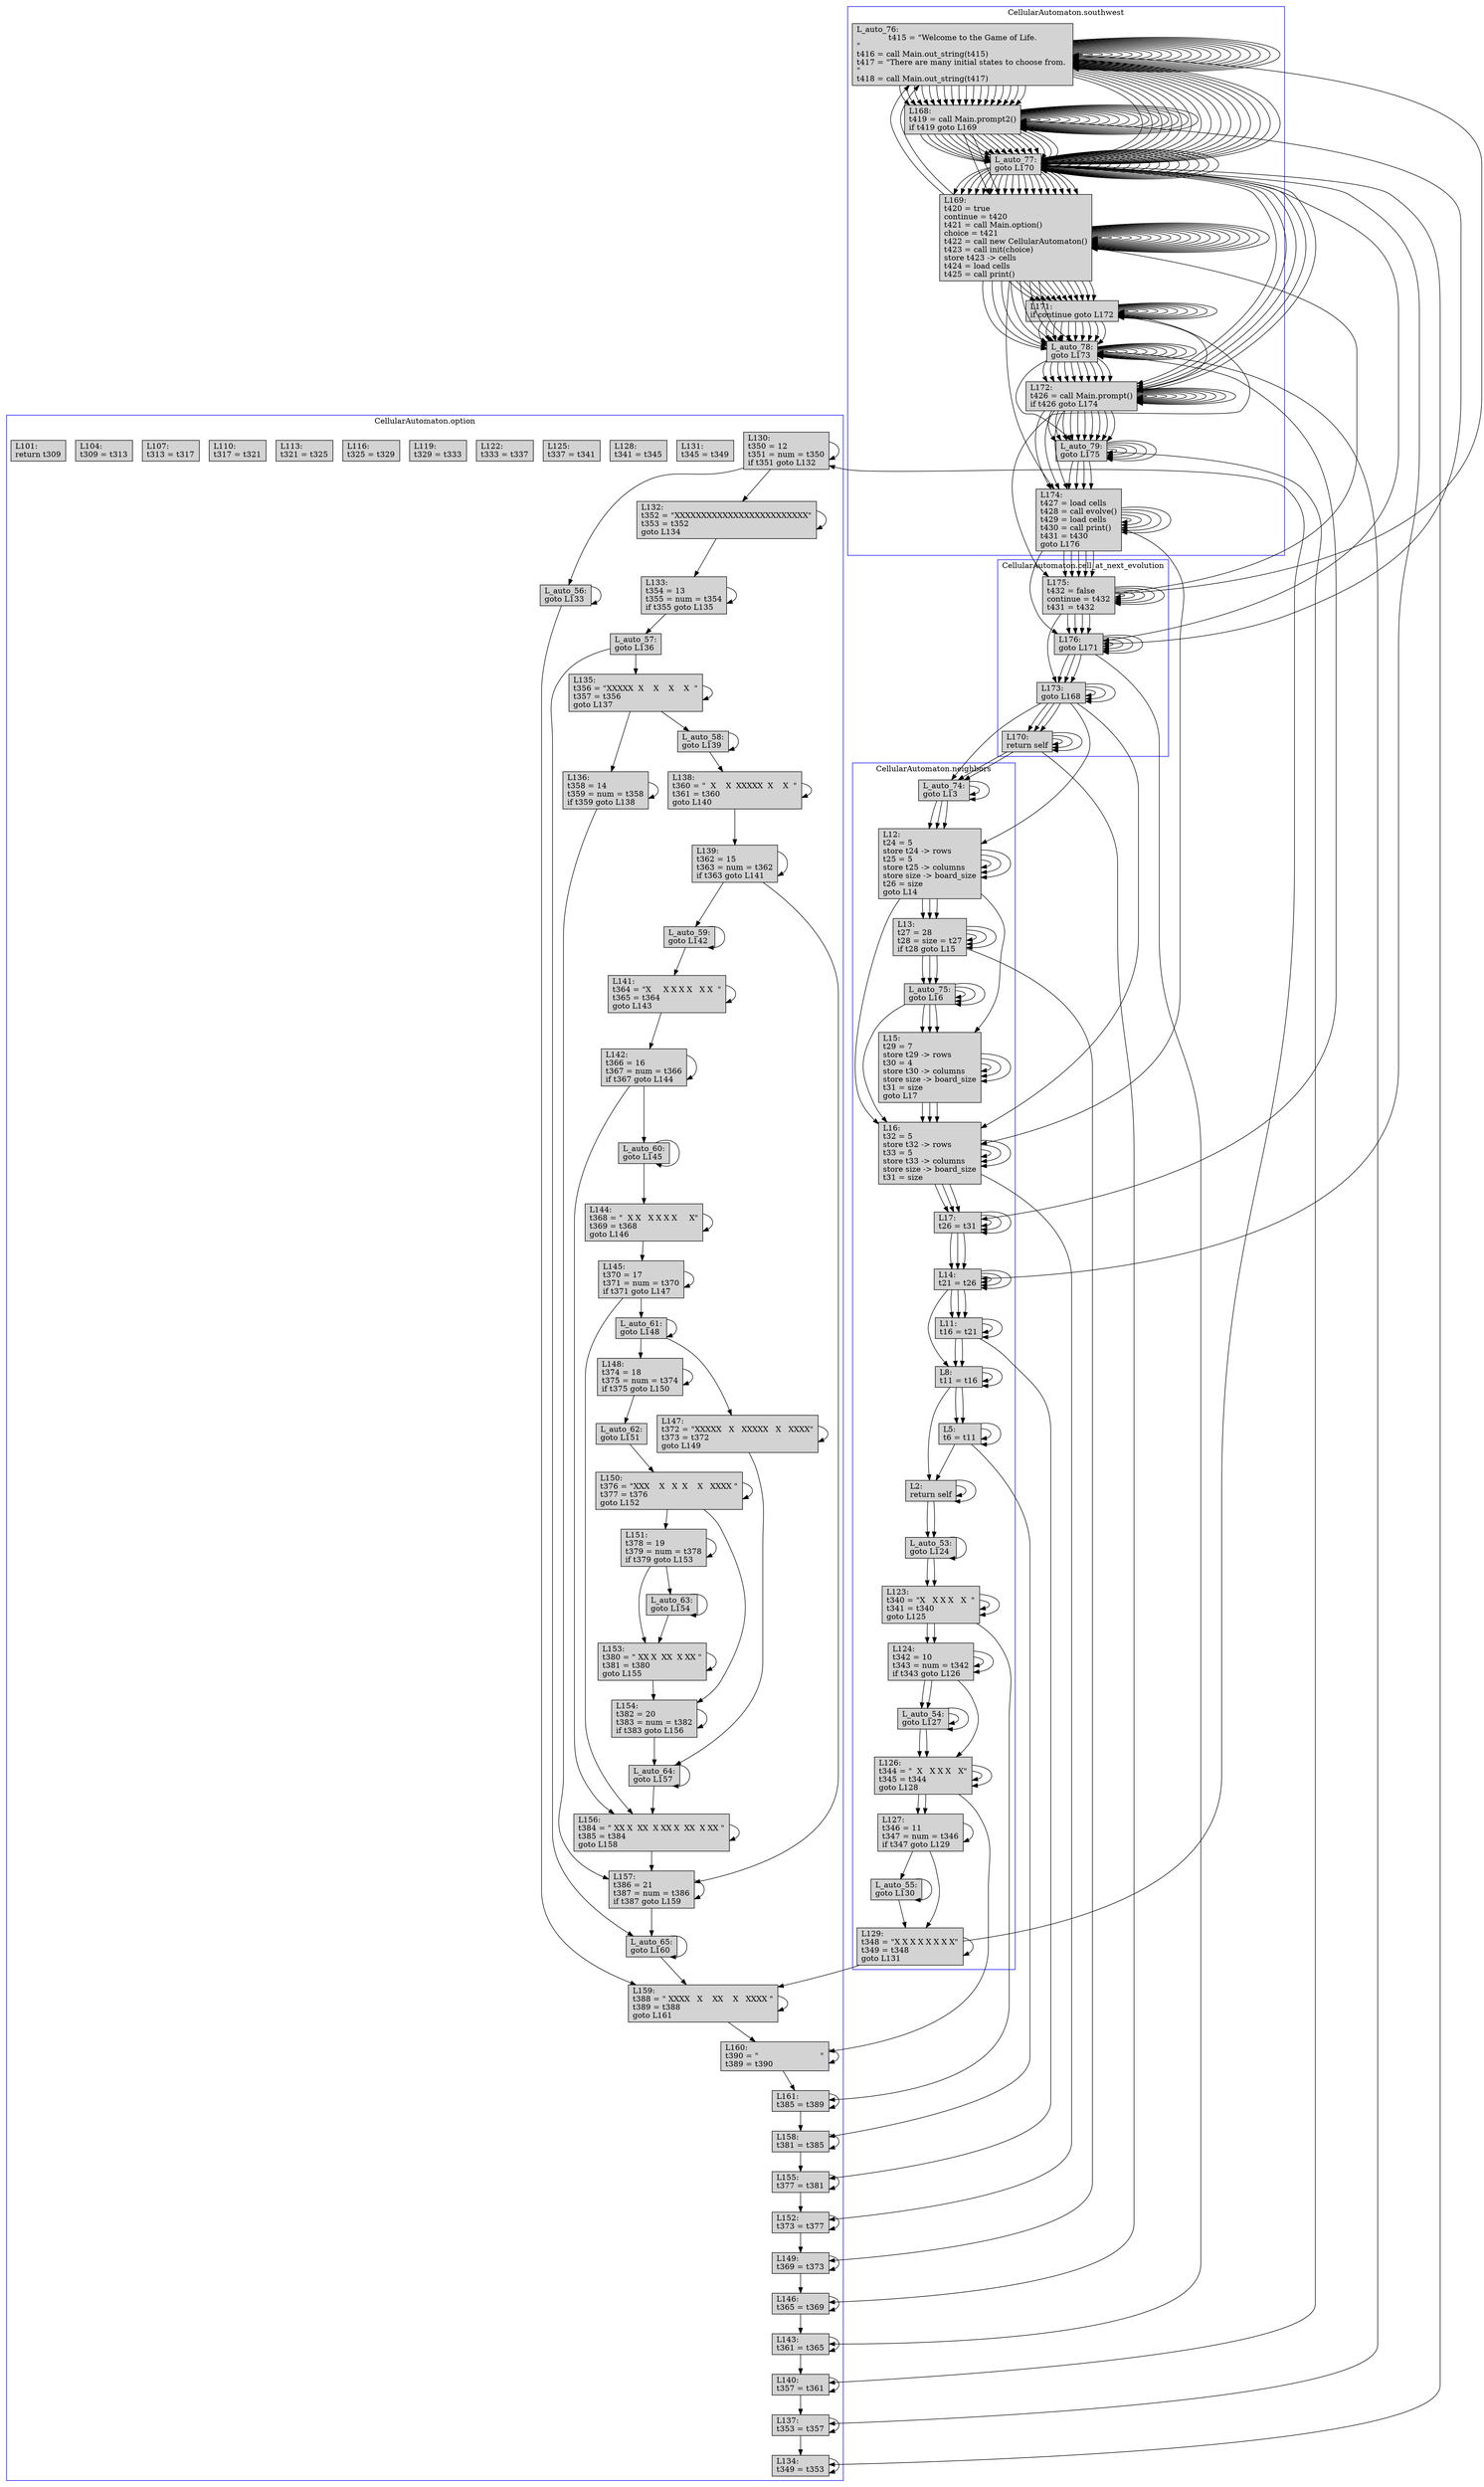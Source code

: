 digraph CFG {
    node [shape=box, style=filled, fillcolor=lightgrey];
    subgraph "cluster_CellularAutomaton_southwest" {
        label="CellularAutomaton.southwest";
        color=blue;
    node0 [label="L_auto_0:\lparam position\lt163 = load board_size\lt164 = load columns\lt165 = position + t164\lt166 = t163 < t165\lif t166 goto L57\l"];
    node1 [label="L_auto_1:\lgoto L58\l"];
    node2 [label="L57:\lt167 = \" \"\lt168 = t167\lgoto L59\l"];
    node3 [label="L58:\lt169 = load columns\lt170 = position / t169\lt171 = load columns\lt172 = t170 * t171\lt173 = t172 = position\lif t173 goto L60\l"];
    node4 [label="L_auto_2:\lgoto L61\l"];
    node5 [label="L60:\lt174 = \" \"\lt175 = t174\lgoto L62\l"];
    node6 [label="L61:\lt176 = 1\lt177 = position - t176\lt178 = call CellularAutomaton.south(t177)\lt175 = t178\l"];
    node7 [label="L62:\lt168 = t175\l"];
    node8 [label="L59:\lreturn t168\l"];
    node0 -> node0;
    node0 -> node1;
    node0 -> node2;
    node1 -> node1;
    node1 -> node2;
    node2 -> node2;
    node2 -> node6;
    node2 -> node3;
    node3 -> node3;
    node3 -> node5;
    node3 -> node4;
    node4 -> node4;
    node4 -> node5;
    node5 -> node6;
    node5 -> node5;
    node6 -> node6;
    node6 -> node7;
    }
    subgraph "cluster_CellularAutomaton_init" {
        label="CellularAutomaton.init";
        color=blue;
    node0 [label="L_auto_3:\lparam map\lstore map -> population_map\lt34 = call CellularAutomaton.board_init(map)\lreturn self\l"];
    node0 -> node0;
    }
    subgraph "cluster_CellularAutomaton_south" {
        label="CellularAutomaton.south";
        color=blue;
    node0 [label="L_auto_4:\lparam position\lt70 = load board_size\lt71 = load columns\lt72 = position + t71\lt73 = t70 < t72\lif t73 goto L27\l"];
    node1 [label="L_auto_5:\lgoto L28\l"];
    node2 [label="L27:\lt74 = \" \"\lt75 = t74\lgoto L29\l"];
    node3 [label="L28:\lt76 = load columns\lt77 = position + t76\lt78 = call CellularAutomaton.cell(t77)\lt75 = t78\l"];
    node4 [label="L29:\lreturn t75\l"];
    node0 -> node0;
    node0 -> node1;
    node0 -> node2;
    node1 -> node1;
    node1 -> node2;
    node2 -> node2;
    node2 -> node3;
    node3 -> node3;
    }
    subgraph "cluster_CellularAutomaton_north" {
        label="CellularAutomaton.north";
        color=blue;
    node0 [label="L_auto_6:\lparam position\lt61 = load columns\lt62 = position - t61\lt63 = 0\lt64 = t62 < t63\lif t64 goto L24\l"];
    node1 [label="L_auto_7:\lgoto L25\l"];
    node2 [label="L24:\lt65 = \" \"\lt66 = t65\lgoto L26\l"];
    node3 [label="L25:\lt67 = load columns\lt68 = position - t67\lt69 = call CellularAutomaton.cell(t68)\lt66 = t69\l"];
    node4 [label="L26:\lreturn t66\l"];
    node0 -> node0;
    node0 -> node1;
    node0 -> node2;
    node1 -> node1;
    node1 -> node2;
    node2 -> node2;
    node2 -> node3;
    node3 -> node3;
    }
    subgraph "cluster_CellularAutomaton_northwest" {
        label="CellularAutomaton.northwest";
        color=blue;
    node0 [label="L_auto_8:\lparam position\lt107 = load columns\lt108 = position - t107\lt109 = 0\lt110 = t108 < t109\lif t110 goto L39\l"];
    node1 [label="L_auto_9:\lgoto L40\l"];
    node2 [label="L39:\lt111 = \" \"\lt112 = t111\lgoto L41\l"];
    node3 [label="L40:\lt113 = load columns\lt114 = position / t113\lt115 = load columns\lt116 = t114 * t115\lt117 = t116 = position\lif t117 goto L42\l"];
    node4 [label="L_auto_10:\lgoto L43\l"];
    node5 [label="L42:\lt118 = \" \"\lt119 = t118\lgoto L44\l"];
    node6 [label="L43:\lt120 = 1\lt121 = position - t120\lt122 = call CellularAutomaton.north(t121)\lt119 = t122\l"];
    node7 [label="L44:\lt112 = t119\l"];
    node8 [label="L41:\lreturn t112\l"];
    node0 -> node0;
    node0 -> node1;
    node0 -> node2;
    node1 -> node1;
    node1 -> node2;
    node2 -> node2;
    node2 -> node6;
    node2 -> node3;
    node3 -> node3;
    node3 -> node5;
    node3 -> node4;
    node4 -> node4;
    node4 -> node5;
    node5 -> node6;
    node5 -> node5;
    node6 -> node6;
    node6 -> node7;
    }
    subgraph "cluster_CellularAutomaton_northeast" {
        label="CellularAutomaton.northeast";
        color=blue;
    node0 [label="L_auto_11:\lparam position\lt123 = load columns\lt124 = position - t123\lt125 = 0\lt126 = t124 < t125\lif t126 goto L45\l"];
    node1 [label="L_auto_12:\lgoto L46\l"];
    node2 [label="L45:\lt127 = \" \"\lt128 = t127\lgoto L47\l"];
    node3 [label="L46:\lt129 = 1\lt130 = position + t129\lt131 = load columns\lt132 = t130 / t131\lt133 = load columns\lt134 = t132 * t133\lt135 = 1\lt136 = position + t135\lt137 = t134 = t136\lif t137 goto L48\l"];
    node4 [label="L_auto_13:\lgoto L49\l"];
    node5 [label="L48:\lt138 = \" \"\lt139 = t138\lgoto L50\l"];
    node6 [label="L49:\lt140 = 1\lt141 = position + t140\lt142 = call CellularAutomaton.north(t141)\lt139 = t142\l"];
    node7 [label="L50:\lt128 = t139\l"];
    node8 [label="L47:\lreturn t128\l"];
    node0 -> node0;
    node0 -> node1;
    node0 -> node2;
    node1 -> node1;
    node1 -> node2;
    node2 -> node2;
    node2 -> node6;
    node2 -> node3;
    node3 -> node3;
    node3 -> node5;
    node3 -> node4;
    node4 -> node4;
    node4 -> node5;
    node5 -> node6;
    node5 -> node5;
    node6 -> node6;
    node6 -> node7;
    }
    subgraph "cluster_CellularAutomaton_cell" {
        label="CellularAutomaton.cell";
        color=blue;
    node0 [label="L_auto_14:\lparam position\lt52 = load board_size\lt53 = 1\lt54 = t52 - t53\lt55 = t54 < position\lif t55 goto L21\l"];
    node1 [label="L_auto_15:\lgoto L22\l"];
    node2 [label="L21:\lt56 = \" \"\lt57 = t56\lgoto L23\l"];
    node3 [label="L22:\lt58 = load population_map\lt59 = 1\lt60 = call substr(position, t59)\lt57 = t60\l"];
    node4 [label="L23:\lreturn t57\l"];
    node0 -> node0;
    node0 -> node1;
    node0 -> node2;
    node1 -> node1;
    node1 -> node2;
    node2 -> node2;
    node2 -> node3;
    node3 -> node3;
    }
    subgraph "cluster_CellularAutomaton_cell_at_next_evolution" {
        label="CellularAutomaton.cell_at_next_evolution";
        color=blue;
    node0 [label="L_auto_16:\lparam position\lt234 = call CellularAutomaton.neighbors(position)\lt235 = 3\lt236 = t234 = t235\lif t236 goto L87\l"];
    node1 [label="L_auto_17:\lgoto L88\l"];
    node2 [label="L87:\lt237 = \"X\"\lt238 = t237\lgoto L89\l"];
    node3 [label="L88:\lt239 = call CellularAutomaton.neighbors(position)\lt240 = 2\lt241 = t239 = t240\lif t241 goto L90\l"];
    node4 [label="L_auto_18:\lgoto L91\l"];
    node5 [label="L90:\lt242 = call CellularAutomaton.cell(position)\lt243 = \"X\"\lt244 = t242 = t243\lif t244 goto L93\l"];
    node6 [label="L_auto_19:\lgoto L94\l"];
    node7 [label="L93:\lt245 = \"X\"\lt246 = t245\lgoto L95\l"];
    node8 [label="L94:\lt247 = \"-\"\lt246 = t247\l"];
    node9 [label="L95:\lt248 = t246\lgoto L92\l"];
    node10 [label="L91:\lt249 = \"-\"\lt248 = t249\l"];
    node11 [label="L92:\lt238 = t248\l"];
    node12 [label="L89:\lreturn t238\l"];
    node0 -> node0;
    node0 -> node1;
    node0 -> node2;
    node1 -> node1;
    node1 -> node2;
    node2 -> node2;
    node2 -> node10;
    node2 -> node3;
    node3 -> node3;
    node3 -> node8;
    node3 -> node4;
    node4 -> node4;
    node4 -> node5;
    node5 -> node5;
    node5 -> node7;
    node5 -> node6;
    node6 -> node6;
    node6 -> node7;
    node7 -> node7;
    node7 -> node8;
    node8 -> node8;
    node8 -> node9;
    node9 -> node9;
    node9 -> node10;
    node10 -> node10;
    }
    subgraph "cluster_CellularAutomaton_num_cells" {
        label="CellularAutomaton.num_cells";
        color=blue;
    node0 [label="L_auto_20:\lt50 = load population_map\lt51 = call length()\lreturn t51\l"];
    node0 -> node0;
    }
    subgraph "cluster_CellularAutomaton_evolve" {
        label="CellularAutomaton.evolve";
        color=blue;
    node0 [label="L_auto_21:\lt250 = 0\lposition = t250\lt251 = call CellularAutomaton.num_cells()\lnum = t251\l"];
    node1 [label="L96:\lt252 = position < num\lif t252 goto L97\l"];
    node2 [label="L_auto_22:\lgoto L98\l"];
    node3 [label="L97:\lt253 = call CellularAutomaton.cell_at_next_evolution(position)\lt254 = call concat(t253)\ltemp = t254\lt255 = 1\lt256 = position + t255\lposition = t256\lgoto L96\l"];
    node4 [label="L98:\lstore temp -> population_map\lreturn self\l"];
    node0 -> node0;
    node0 -> node1;
    node1 -> node1;
    node1 -> node2;
    node1 -> node3;
    node2 -> node2;
    node2 -> node3;
    node3 -> node3;
    node3 -> node0;
    node3 -> node4;
    }
    subgraph "cluster_CellularAutomaton_print" {
        label="CellularAutomaton.print";
        color=blue;
    node0 [label="L_auto_23:\lt35 = 0\li = t35\lt36 = load board_size\lnum = t36\lt37 = \"\n\"\lt38 = call CellularAutomaton.out_string(t37)\l"];
    node1 [label="L18:\lt39 = i < num\lif t39 goto L19\l"];
    node2 [label="L_auto_24:\lgoto L20\l"];
    node3 [label="L19:\lt40 = load population_map\lt41 = load columns\lt42 = call substr(i, t41)\lt43 = call CellularAutomaton.out_string(t42)\lt44 = \"\n\"\lt45 = call CellularAutomaton.out_string(t44)\lt46 = load columns\lt47 = i + t46\li = t47\lgoto L18\l"];
    node4 [label="L20:\lt48 = \"\n\"\lt49 = call CellularAutomaton.out_string(t48)\lreturn self\l"];
    node0 -> node0;
    node0 -> node1;
    node1 -> node1;
    node1 -> node2;
    node1 -> node3;
    node2 -> node2;
    node2 -> node3;
    node3 -> node3;
    node3 -> node0;
    node3 -> node4;
    node4 -> node4;
    }
    subgraph "cluster_CellularAutomaton_east" {
        label="CellularAutomaton.east";
        color=blue;
    node0 [label="L_auto_25:\lparam position\lt79 = 1\lt80 = position + t79\lt81 = load columns\lt82 = t80 / t81\lt83 = load columns\lt84 = t82 * t83\lt85 = 1\lt86 = position + t85\lt87 = t84 = t86\lif t87 goto L30\l"];
    node1 [label="L_auto_26:\lgoto L31\l"];
    node2 [label="L30:\lt88 = \" \"\lt89 = t88\lgoto L32\l"];
    node3 [label="L31:\lt90 = 1\lt91 = position + t90\lt92 = call CellularAutomaton.cell(t91)\lt89 = t92\l"];
    node4 [label="L32:\lreturn t89\l"];
    node0 -> node0;
    node0 -> node1;
    node0 -> node2;
    node1 -> node1;
    node1 -> node2;
    node2 -> node2;
    node2 -> node3;
    node3 -> node3;
    }
    subgraph "cluster_CellularAutomaton_neighbors" {
        label="CellularAutomaton.neighbors";
        color=blue;
    node0 [label="L_auto_27:\lparam position\lt179 = call CellularAutomaton.north(position)\lt180 = \"X\"\lt181 = t179 = t180\lif t181 goto L63\l"];
    node1 [label="L_auto_28:\lgoto L64\l"];
    node2 [label="L63:\lt182 = 1\lt183 = t182\lgoto L65\l"];
    node3 [label="L64:\lt184 = 0\lt183 = t184\l"];
    node4 [label="L65:\lt185 = call CellularAutomaton.south(position)\lt186 = \"X\"\lt187 = t185 = t186\lif t187 goto L66\l"];
    node5 [label="L_auto_29:\lgoto L67\l"];
    node6 [label="L66:\lt188 = 1\lt189 = t188\lgoto L68\l"];
    node7 [label="L67:\lt190 = 0\lt189 = t190\l"];
    node8 [label="L68:\lt191 = t183 + t189\lt192 = call CellularAutomaton.east(position)\lt193 = \"X\"\lt194 = t192 = t193\lif t194 goto L69\l"];
    node9 [label="L_auto_30:\lgoto L70\l"];
    node10 [label="L69:\lt195 = 1\lt196 = t195\lgoto L71\l"];
    node11 [label="L70:\lt197 = 0\lt196 = t197\l"];
    node12 [label="L71:\lt198 = t191 + t196\lt199 = call CellularAutomaton.west(position)\lt200 = \"X\"\lt201 = t199 = t200\lif t201 goto L72\l"];
    node13 [label="L_auto_31:\lgoto L73\l"];
    node14 [label="L72:\lt202 = 1\lt203 = t202\lgoto L74\l"];
    node15 [label="L73:\lt204 = 0\lt203 = t204\l"];
    node16 [label="L74:\lt205 = t198 + t203\lt206 = call CellularAutomaton.northeast(position)\lt207 = \"X\"\lt208 = t206 = t207\lif t208 goto L75\l"];
    node17 [label="L_auto_32:\lgoto L76\l"];
    node18 [label="L75:\lt209 = 1\lt210 = t209\lgoto L77\l"];
    node19 [label="L76:\lt211 = 0\lt210 = t211\l"];
    node20 [label="L77:\lt212 = t205 + t210\lt213 = call CellularAutomaton.northwest(position)\lt214 = \"X\"\lt215 = t213 = t214\lif t215 goto L78\l"];
    node21 [label="L_auto_33:\lgoto L79\l"];
    node22 [label="L78:\lt216 = 1\lt217 = t216\lgoto L80\l"];
    node23 [label="L79:\lt218 = 0\lt217 = t218\l"];
    node24 [label="L80:\lt219 = t212 + t217\lt220 = call CellularAutomaton.southeast(position)\lt221 = \"X\"\lt222 = t220 = t221\lif t222 goto L81\l"];
    node25 [label="L_auto_34:\lgoto L82\l"];
    node26 [label="L81:\lt223 = 1\lt224 = t223\lgoto L83\l"];
    node27 [label="L82:\lt225 = 0\lt224 = t225\l"];
    node28 [label="L83:\lt226 = t219 + t224\lt227 = call CellularAutomaton.southwest(position)\lt228 = \"X\"\lt229 = t227 = t228\lif t229 goto L84\l"];
    node29 [label="L_auto_35:\lgoto L85\l"];
    node30 [label="L84:\lt230 = 1\lt231 = t230\lgoto L86\l"];
    node31 [label="L85:\lt232 = 0\lt231 = t232\l"];
    node32 [label="L86:\lt233 = t226 + t231\lreturn t233\l"];
    node0 -> node0;
    node0 -> node1;
    node0 -> node2;
    node1 -> node1;
    node1 -> node2;
    node2 -> node2;
    node2 -> node3;
    node3 -> node3;
    node3 -> node4;
    node4 -> node4;
    node4 -> node6;
    node4 -> node5;
    node5 -> node5;
    node5 -> node6;
    node6 -> node7;
    node6 -> node6;
    node7 -> node7;
    node7 -> node8;
    node8 -> node8;
    node8 -> node10;
    node8 -> node9;
    node9 -> node9;
    node9 -> node10;
    node10 -> node10;
    node10 -> node11;
    node11 -> node11;
    node11 -> node12;
    node12 -> node12;
    node12 -> node13;
    node13 -> node14;
    node14 -> node14;
    node14 -> node15;
    node15 -> node15;
    node15 -> node16;
    node16 -> node16;
    node16 -> node17;
    node16 -> node18;
    node17 -> node17;
    node17 -> node18;
    node18 -> node18;
    node18 -> node19;
    node19 -> node19;
    node19 -> node20;
    node20 -> node20;
    node20 -> node22;
    node20 -> node21;
    node21 -> node21;
    node21 -> node22;
    node22 -> node22;
    node22 -> node23;
    node23 -> node23;
    node23 -> node24;
    node24 -> node24;
    node24 -> node25;
    node25 -> node25;
    node25 -> node26;
    node26 -> node26;
    node26 -> node27;
    node27 -> node27;
    node27 -> node28;
    node28 -> node28;
    node28 -> node29;
    node29 -> node29;
    node29 -> node30;
    }
    subgraph "cluster_CellularAutomaton_west" {
        label="CellularAutomaton.west";
        color=blue;
    node0 [label="L_auto_36:\lparam position\lt93 = 0\lt94 = position = t93\lif t94 goto L33\l"];
    node1 [label="L_auto_37:\lgoto L34\l"];
    node2 [label="L33:\lt95 = \" \"\lt96 = t95\lgoto L35\l"];
    node3 [label="L34:\lt97 = load columns\lt98 = position / t97\lt99 = load columns\lt100 = t98 * t99\lt101 = t100 = position\lif t101 goto L36\l"];
    node4 [label="L_auto_38:\lgoto L37\l"];
    node5 [label="L36:\lt102 = \" \"\lt103 = t102\lgoto L38\l"];
    node6 [label="L37:\lt104 = 1\lt105 = position - t104\lt106 = call CellularAutomaton.cell(t105)\lt103 = t106\l"];
    node7 [label="L38:\lt96 = t103\l"];
    node8 [label="L35:\lreturn t96\l"];
    node0 -> node0;
    node0 -> node1;
    node0 -> node2;
    node1 -> node1;
    node1 -> node2;
    node2 -> node2;
    node2 -> node6;
    node2 -> node3;
    node3 -> node3;
    node3 -> node5;
    node3 -> node4;
    node4 -> node4;
    node4 -> node5;
    node5 -> node6;
    node5 -> node5;
    node6 -> node6;
    node6 -> node7;
    }
    subgraph "cluster_CellularAutomaton_prompt" {
        label="CellularAutomaton.prompt";
        color=blue;
    node0 [label="L_auto_39:\lt391 = \"Would you like to continue with the next generation? \n\"\lt392 = call CellularAutomaton.out_string(t391)\lt393 = \"Please use lowercase y or n for your answer [y]: \"\lt394 = call CellularAutomaton.out_string(t393)\lt395 = call CellularAutomaton.in_string()\lans = t395\lt396 = \"\n\"\lt397 = call CellularAutomaton.out_string(t396)\lt398 = \"n\"\lt399 = ans = t398\lif t399 goto L162\l"];
    node1 [label="L_auto_40:\lgoto L163\l"];
    node2 [label="L162:\lt400 = false\lt401 = t400\lgoto L164\l"];
    node3 [label="L163:\lt402 = true\lt401 = t402\l"];
    node4 [label="L164:\lreturn t401\l"];
    node0 -> node0;
    node0 -> node1;
    node0 -> node2;
    node1 -> node1;
    node1 -> node2;
    node2 -> node2;
    node2 -> node3;
    node3 -> node3;
    }
    subgraph "cluster_CellularAutomaton_southeast" {
        label="CellularAutomaton.southeast";
        color=blue;
    node0 [label="L_auto_41:\lparam position\lt143 = load board_size\lt144 = load columns\lt145 = position + t144\lt146 = t143 < t145\lif t146 goto L51\l"];
    node1 [label="L_auto_42:\lgoto L52\l"];
    node2 [label="L51:\lt147 = \" \"\lt148 = t147\lgoto L53\l"];
    node3 [label="L52:\lt149 = 1\lt150 = position + t149\lt151 = load columns\lt152 = t150 / t151\lt153 = load columns\lt154 = t152 * t153\lt155 = 1\lt156 = position + t155\lt157 = t154 = t156\lif t157 goto L54\l"];
    node4 [label="L_auto_43:\lgoto L55\l"];
    node5 [label="L54:\lt158 = \" \"\lt159 = t158\lgoto L56\l"];
    node6 [label="L55:\lt160 = 1\lt161 = position + t160\lt162 = call CellularAutomaton.south(t161)\lt159 = t162\l"];
    node7 [label="L56:\lt148 = t159\l"];
    node8 [label="L53:\lreturn t148\l"];
    node0 -> node0;
    node0 -> node1;
    node0 -> node2;
    node1 -> node1;
    node1 -> node2;
    node2 -> node2;
    node2 -> node6;
    node2 -> node3;
    node3 -> node3;
    node3 -> node5;
    node3 -> node4;
    node4 -> node4;
    node4 -> node5;
    node5 -> node6;
    node5 -> node5;
    node6 -> node6;
    node6 -> node7;
    }
    subgraph "cluster_CellularAutomaton_option" {
        label="CellularAutomaton.option";
        color=blue;
    node0 [label="L_auto_44:\lt257 = \"\nPlease chose a number:\n\"\lt258 = call CellularAutomaton.out_string(t257)\lt259 = \"\t1: A cross\n\"\lt260 = call CellularAutomaton.out_string(t259)\lt261 = \"\t2: A slash from the upper left to lower right\n\"\lt262 = call CellularAutomaton.out_string(t261)\lt263 = \"\t3: A slash from the upper right to lower left\n\"\lt264 = call CellularAutomaton.out_string(t263)\lt265 = \"\t4: An X\n\"\lt266 = call CellularAutomaton.out_string(t265)\lt267 = \"\t5: A greater than sign \n\"\lt268 = call CellularAutomaton.out_string(t267)\lt269 = \"\t6: A less than sign\n\"\lt270 = call CellularAutomaton.out_string(t269)\lt271 = \"\t7: Two greater than signs\n\"\lt272 = call CellularAutomaton.out_string(t271)\lt273 = \"\t8: Two less than signs\n\"\lt274 = call CellularAutomaton.out_string(t273)\lt275 = \"\t9: A 'V'\n\"\lt276 = call CellularAutomaton.out_string(t275)\lt277 = \"\t10: An inverse 'V'\n\"\lt278 = call CellularAutomaton.out_string(t277)\lt279 = \"\t11: Numbers 9 and 10 combined\n\"\lt280 = call CellularAutomaton.out_string(t279)\lt281 = \"\t12: A full grid\n\"\lt282 = call CellularAutomaton.out_string(t281)\lt283 = \"\t13: A 'T'\n\"\lt284 = call CellularAutomaton.out_string(t283)\lt285 = \"\t14: A plus '+'\n\"\lt286 = call CellularAutomaton.out_string(t285)\lt287 = \"\t15: A 'W'\n\"\lt288 = call CellularAutomaton.out_string(t287)\lt289 = \"\t16: An 'M'\n\"\lt290 = call CellularAutomaton.out_string(t289)\lt291 = \"\t17: An 'E'\n\"\lt292 = call CellularAutomaton.out_string(t291)\lt293 = \"\t18: A '3'\n\"\lt294 = call CellularAutomaton.out_string(t293)\lt295 = \"\t19: An 'O'\n\"\lt296 = call CellularAutomaton.out_string(t295)\lt297 = \"\t20: An '8'\n\"\lt298 = call CellularAutomaton.out_string(t297)\lt299 = \"\t21: An 'S'\n\"\lt300 = call CellularAutomaton.out_string(t299)\lt301 = \"Your choice => \"\lt302 = call CellularAutomaton.out_string(t301)\lt303 = call CellularAutomaton.in_int()\lnum = t303\lt304 = \"\n\"\lt305 = call CellularAutomaton.out_string(t304)\lt306 = 1\lt307 = num = t306\lif t307 goto L99\l"];
    node1 [label="L_auto_45:\lgoto L100\l"];
    node2 [label="L99:\lt308 = \" XX  XXXX XXXX  XX  \"\lt309 = t308\lgoto L101\l"];
    node3 [label="L100:\lt310 = 2\lt311 = num = t310\lif t311 goto L102\l"];
    node4 [label="L_auto_46:\lgoto L103\l"];
    node5 [label="L102:\lt312 = \"    X   X   X   X   X    \"\lt313 = t312\lgoto L104\l"];
    node6 [label="L103:\lt314 = 3\lt315 = num = t314\lif t315 goto L105\l"];
    node7 [label="L_auto_47:\lgoto L106\l"];
    node8 [label="L105:\lt316 = \"X     X     X     X     X\"\lt317 = t316\lgoto L107\l"];
    node9 [label="L106:\lt318 = 4\lt319 = num = t318\lif t319 goto L108\l"];
    node10 [label="L_auto_48:\lgoto L109\l"];
    node11 [label="L108:\lt320 = \"X   X X X   X   X X X   X\"\lt321 = t320\lgoto L110\l"];
    node12 [label="L109:\lt322 = 5\lt323 = num = t322\lif t323 goto L111\l"];
    node13 [label="L_auto_49:\lgoto L112\l"];
    node14 [label="L111:\lt324 = \"X     X     X   X   X    \"\lt325 = t324\lgoto L113\l"];
    node15 [label="L112:\lt326 = 6\lt327 = num = t326\lif t327 goto L114\l"];
    node16 [label="L_auto_50:\lgoto L115\l"];
    node17 [label="L114:\lt328 = \"    X   X   X     X     X\"\lt329 = t328\lgoto L116\l"];
    node18 [label="L115:\lt330 = 7\lt331 = num = t330\lif t331 goto L117\l"];
    node19 [label="L_auto_51:\lgoto L118\l"];
    node20 [label="L117:\lt332 = \"X  X  X  XX  X      \"\lt333 = t332\lgoto L119\l"];
    node21 [label="L118:\lt334 = 8\lt335 = num = t334\lif t335 goto L120\l"];
    node22 [label="L_auto_52:\lgoto L121\l"];
    node23 [label="L120:\lt336 = \" X  XX  X  X  X     \"\lt337 = t336\lgoto L122\l"];
    node24 [label="L121:\lt338 = 9\lt339 = num = t338\lif t339 goto L123\l"];
    node25 [label="L_auto_53:\lgoto L124\l"];
    node26 [label="L123:\lt340 = \"X   X X X   X  \"\lt341 = t340\lgoto L125\l"];
    node27 [label="L124:\lt342 = 10\lt343 = num = t342\lif t343 goto L126\l"];
    node28 [label="L_auto_54:\lgoto L127\l"];
    node29 [label="L126:\lt344 = \"  X   X X X   X\"\lt345 = t344\lgoto L128\l"];
    node30 [label="L127:\lt346 = 11\lt347 = num = t346\lif t347 goto L129\l"];
    node31 [label="L_auto_55:\lgoto L130\l"];
    node32 [label="L129:\lt348 = \"X X X X X X X X\"\lt349 = t348\lgoto L131\l"];
    node33 [label="L130:\lt350 = 12\lt351 = num = t350\lif t351 goto L132\l"];
    node34 [label="L_auto_56:\lgoto L133\l"];
    node35 [label="L132:\lt352 = \"XXXXXXXXXXXXXXXXXXXXXXXXX\"\lt353 = t352\lgoto L134\l"];
    node36 [label="L133:\lt354 = 13\lt355 = num = t354\lif t355 goto L135\l"];
    node37 [label="L_auto_57:\lgoto L136\l"];
    node38 [label="L135:\lt356 = \"XXXXX  X    X    X    X  \"\lt357 = t356\lgoto L137\l"];
    node39 [label="L136:\lt358 = 14\lt359 = num = t358\lif t359 goto L138\l"];
    node40 [label="L_auto_58:\lgoto L139\l"];
    node41 [label="L138:\lt360 = \"  X    X  XXXXX  X    X  \"\lt361 = t360\lgoto L140\l"];
    node42 [label="L139:\lt362 = 15\lt363 = num = t362\lif t363 goto L141\l"];
    node43 [label="L_auto_59:\lgoto L142\l"];
    node44 [label="L141:\lt364 = \"X     X X X X   X X  \"\lt365 = t364\lgoto L143\l"];
    node45 [label="L142:\lt366 = 16\lt367 = num = t366\lif t367 goto L144\l"];
    node46 [label="L_auto_60:\lgoto L145\l"];
    node47 [label="L144:\lt368 = \"  X X   X X X X     X\"\lt369 = t368\lgoto L146\l"];
    node48 [label="L145:\lt370 = 17\lt371 = num = t370\lif t371 goto L147\l"];
    node49 [label="L_auto_61:\lgoto L148\l"];
    node50 [label="L147:\lt372 = \"XXXXX   X   XXXXX   X   XXXX\"\lt373 = t372\lgoto L149\l"];
    node51 [label="L148:\lt374 = 18\lt375 = num = t374\lif t375 goto L150\l"];
    node52 [label="L_auto_62:\lgoto L151\l"];
    node53 [label="L150:\lt376 = \"XXX    X   X  X    X   XXXX \"\lt377 = t376\lgoto L152\l"];
    node54 [label="L151:\lt378 = 19\lt379 = num = t378\lif t379 goto L153\l"];
    node55 [label="L_auto_63:\lgoto L154\l"];
    node56 [label="L153:\lt380 = \" XX X  XX  X XX \"\lt381 = t380\lgoto L155\l"];
    node57 [label="L154:\lt382 = 20\lt383 = num = t382\lif t383 goto L156\l"];
    node58 [label="L_auto_64:\lgoto L157\l"];
    node59 [label="L156:\lt384 = \" XX X  XX  X XX X  XX  X XX \"\lt385 = t384\lgoto L158\l"];
    node60 [label="L157:\lt386 = 21\lt387 = num = t386\lif t387 goto L159\l"];
    node61 [label="L_auto_65:\lgoto L160\l"];
    node62 [label="L159:\lt388 = \" XXXX   X    XX    X   XXXX \"\lt389 = t388\lgoto L161\l"];
    node63 [label="L160:\lt390 = \"                         \"\lt389 = t390\l"];
    node64 [label="L161:\lt385 = t389\l"];
    node65 [label="L158:\lt381 = t385\l"];
    node66 [label="L155:\lt377 = t381\l"];
    node67 [label="L152:\lt373 = t377\l"];
    node68 [label="L149:\lt369 = t373\l"];
    node69 [label="L146:\lt365 = t369\l"];
    node70 [label="L143:\lt361 = t365\l"];
    node71 [label="L140:\lt357 = t361\l"];
    node72 [label="L137:\lt353 = t357\l"];
    node73 [label="L134:\lt349 = t353\l"];
    node74 [label="L131:\lt345 = t349\l"];
    node75 [label="L128:\lt341 = t345\l"];
    node76 [label="L125:\lt337 = t341\l"];
    node77 [label="L122:\lt333 = t337\l"];
    node78 [label="L119:\lt329 = t333\l"];
    node79 [label="L116:\lt325 = t329\l"];
    node80 [label="L113:\lt321 = t325\l"];
    node81 [label="L110:\lt317 = t321\l"];
    node82 [label="L107:\lt313 = t317\l"];
    node83 [label="L104:\lt309 = t313\l"];
    node84 [label="L101:\lreturn t309\l"];
    node0 -> node0;
    node0 -> node1;
    node0 -> node2;
    node1 -> node1;
    node1 -> node2;
    node2 -> node2;
    node2 -> node73;
    node2 -> node3;
    node3 -> node3;
    node3 -> node5;
    node3 -> node4;
    node4 -> node4;
    node4 -> node5;
    node5 -> node72;
    node5 -> node5;
    node5 -> node6;
    node6 -> node6;
    node6 -> node8;
    node6 -> node7;
    node7 -> node7;
    node7 -> node71;
    node8 -> node8;
    node8 -> node9;
    node9 -> node10;
    node9 -> node9;
    node10 -> node70;
    node10 -> node11;
    node11 -> node11;
    node11 -> node12;
    node11 -> node13;
    node12 -> node12;
    node12 -> node69;
    node13 -> node13;
    node13 -> node14;
    node14 -> node14;
    node14 -> node15;
    node15 -> node15;
    node15 -> node68;
    node15 -> node16;
    node16 -> node16;
    node16 -> node17;
    node17 -> node17;
    node17 -> node18;
    node18 -> node18;
    node18 -> node67;
    node18 -> node19;
    node19 -> node19;
    node19 -> node20;
    node20 -> node21;
    node20 -> node20;
    node21 -> node66;
    node21 -> node21;
    node21 -> node22;
    node22 -> node22;
    node22 -> node23;
    node22 -> node24;
    node23 -> node23;
    node23 -> node65;
    node24 -> node24;
    node24 -> node25;
    node25 -> node26;
    node26 -> node26;
    node26 -> node64;
    node26 -> node27;
    node27 -> node27;
    node27 -> node28;
    node27 -> node29;
    node28 -> node28;
    node28 -> node29;
    node29 -> node29;
    node29 -> node63;
    node29 -> node30;
    node30 -> node30;
    node30 -> node32;
    node30 -> node31;
    node31 -> node31;
    node31 -> node32;
    node32 -> node62;
    node32 -> node32;
    node32 -> node33;
    node33 -> node33;
    node33 -> node35;
    node33 -> node34;
    node34 -> node34;
    node34 -> node62;
    node35 -> node35;
    node35 -> node36;
    node36 -> node37;
    node36 -> node36;
    node37 -> node61;
    node37 -> node38;
    node38 -> node38;
    node38 -> node39;
    node38 -> node40;
    node39 -> node39;
    node39 -> node60;
    node40 -> node40;
    node40 -> node41;
    node41 -> node41;
    node41 -> node42;
    node42 -> node42;
    node42 -> node60;
    node42 -> node43;
    node43 -> node43;
    node43 -> node44;
    node44 -> node44;
    node44 -> node45;
    node45 -> node45;
    node45 -> node59;
    node45 -> node46;
    node46 -> node46;
    node46 -> node47;
    node47 -> node48;
    node47 -> node47;
    node48 -> node59;
    node48 -> node48;
    node48 -> node49;
    node49 -> node49;
    node49 -> node50;
    node49 -> node51;
    node50 -> node50;
    node50 -> node58;
    node51 -> node51;
    node51 -> node52;
    node52 -> node53;
    node53 -> node53;
    node53 -> node57;
    node53 -> node54;
    node54 -> node54;
    node54 -> node55;
    node54 -> node56;
    node55 -> node55;
    node55 -> node56;
    node56 -> node56;
    node56 -> node57;
    node57 -> node57;
    node57 -> node58;
    node58 -> node58;
    node58 -> node59;
    node59 -> node59;
    node59 -> node60;
    node60 -> node60;
    node60 -> node61;
    node61 -> node61;
    node61 -> node62;
    node62 -> node62;
    node62 -> node63;
    node63 -> node63;
    node63 -> node64;
    node64 -> node64;
    node64 -> node65;
    node65 -> node65;
    node65 -> node66;
    node66 -> node66;
    node66 -> node67;
    node67 -> node67;
    node67 -> node68;
    node68 -> node68;
    node68 -> node69;
    node69 -> node69;
    node69 -> node70;
    node70 -> node70;
    node70 -> node71;
    node71 -> node71;
    node71 -> node72;
    node72 -> node72;
    node72 -> node73;
    node73 -> node73;
    }
    subgraph "cluster_CellularAutomaton_prompt2" {
        label="CellularAutomaton.prompt2";
        color=blue;
    node0 [label="L_auto_66:\lt403 = \"\n\n\"\lt404 = call CellularAutomaton.out_string(t403)\lt405 = \"Would you like to choose a background pattern? \n\"\lt406 = call CellularAutomaton.out_string(t405)\lt407 = \"Please use lowercase y or n for your answer [n]: \"\lt408 = call CellularAutomaton.out_string(t407)\lt409 = call CellularAutomaton.in_string()\lans = t409\lt410 = \"y\"\lt411 = ans = t410\lif t411 goto L165\l"];
    node1 [label="L_auto_67:\lgoto L166\l"];
    node2 [label="L165:\lt412 = true\lt413 = t412\lgoto L167\l"];
    node3 [label="L166:\lt414 = false\lt413 = t414\l"];
    node4 [label="L167:\lreturn t413\l"];
    node0 -> node0;
    node0 -> node1;
    node0 -> node2;
    node1 -> node1;
    node1 -> node2;
    node2 -> node2;
    node2 -> node3;
    node3 -> node3;
    }
    subgraph "cluster_Board_size_of_board" {
        label="Board.size_of_board";
        color=blue;
    node0 [label="L_auto_68:\lparam initial\lt0 = call length()\lreturn t0\l"];
    node0 -> node0;
    }
    subgraph "cluster_Board_board_init" {
        label="Board.board_init";
        color=blue;
    node0 [label="L_auto_69:\lparam start\lt1 = call Board.size_of_board(start)\lsize = t1\lt2 = 15\lt3 = size = t2\lif t3 goto L0\l"];
    node1 [label="L_auto_70:\lgoto L1\l"];
    node2 [label="L0:\lt4 = 3\lstore t4 -> rows\lt5 = 5\lstore t5 -> columns\lstore size -> board_size\lt6 = size\lgoto L2\l"];
    node3 [label="L1:\lt7 = 16\lt8 = size = t7\lif t8 goto L3\l"];
    node4 [label="L_auto_71:\lgoto L4\l"];
    node5 [label="L3:\lt9 = 4\lstore t9 -> rows\lt10 = 4\lstore t10 -> columns\lstore size -> board_size\lt11 = size\lgoto L5\l"];
    node6 [label="L4:\lt12 = 20\lt13 = size = t12\lif t13 goto L6\l"];
    node7 [label="L_auto_72:\lgoto L7\l"];
    node8 [label="L6:\lt14 = 4\lstore t14 -> rows\lt15 = 5\lstore t15 -> columns\lstore size -> board_size\lt16 = size\lgoto L8\l"];
    node9 [label="L7:\lt17 = 21\lt18 = size = t17\lif t18 goto L9\l"];
    node10 [label="L_auto_73:\lgoto L10\l"];
    node11 [label="L9:\lt19 = 3\lstore t19 -> rows\lt20 = 7\lstore t20 -> columns\lstore size -> board_size\lt21 = size\lgoto L11\l"];
    node12 [label="L10:\lt22 = 25\lt23 = size = t22\lif t23 goto L12\l"];
    node13 [label="L_auto_74:\lgoto L13\l"];
    node14 [label="L12:\lt24 = 5\lstore t24 -> rows\lt25 = 5\lstore t25 -> columns\lstore size -> board_size\lt26 = size\lgoto L14\l"];
    node15 [label="L13:\lt27 = 28\lt28 = size = t27\lif t28 goto L15\l"];
    node16 [label="L_auto_75:\lgoto L16\l"];
    node17 [label="L15:\lt29 = 7\lstore t29 -> rows\lt30 = 4\lstore t30 -> columns\lstore size -> board_size\lt31 = size\lgoto L17\l"];
    node18 [label="L16:\lt32 = 5\lstore t32 -> rows\lt33 = 5\lstore t33 -> columns\lstore size -> board_size\lt31 = size\l"];
    node19 [label="L17:\lt26 = t31\l"];
    node20 [label="L14:\lt21 = t26\l"];
    node21 [label="L11:\lt16 = t21\l"];
    node22 [label="L8:\lt11 = t16\l"];
    node23 [label="L5:\lt6 = t11\l"];
    node24 [label="L2:\lreturn self\l"];
    node0 -> node0;
    node0 -> node1;
    node0 -> node2;
    node1 -> node1;
    node1 -> node2;
    node2 -> node2;
    node2 -> node20;
    node2 -> node3;
    node3 -> node3;
    node3 -> node5;
    node3 -> node4;
    node4 -> node4;
    node4 -> node5;
    node5 -> node5;
    node5 -> node19;
    node5 -> node6;
    node6 -> node6;
    node6 -> node8;
    node6 -> node7;
    node7 -> node7;
    node7 -> node8;
    node8 -> node8;
    node8 -> node18;
    node8 -> node9;
    node9 -> node11;
    node9 -> node9;
    node9 -> node10;
    node10 -> node10;
    node10 -> node11;
    node11 -> node11;
    node11 -> node18;
    node11 -> node12;
    node11 -> node14;
    node12 -> node12;
    node12 -> node13;
    node13 -> node13;
    node13 -> node14;
    node14 -> node14;
    node14 -> node18;
    node14 -> node17;
    node14 -> node15;
    node15 -> node15;
    node15 -> node16;
    node16 -> node16;
    node16 -> node17;
    node17 -> node18;
    node17 -> node17;
    node18 -> node18;
    node18 -> node19;
    node19 -> node19;
    node19 -> node20;
    node20 -> node20;
    node20 -> node21;
    }
    subgraph "cluster_Main_main" {
        label="Main.main";
        color=blue;
    node0 [label="L_auto_76:\lt415 = \"Welcome to the Game of Life.\n\"\lt416 = call Main.out_string(t415)\lt417 = \"There are many initial states to choose from. \n\"\lt418 = call Main.out_string(t417)\l"];
    node1 [label="L168:\lt419 = call Main.prompt2()\lif t419 goto L169\l"];
    node2 [label="L_auto_77:\lgoto L170\l"];
    node3 [label="L169:\lt420 = true\lcontinue = t420\lt421 = call Main.option()\lchoice = t421\lt422 = call new CellularAutomaton()\lt423 = call init(choice)\lstore t423 -> cells\lt424 = load cells\lt425 = call print()\l"];
    node4 [label="L171:\lif continue goto L172\l"];
    node5 [label="L_auto_78:\lgoto L173\l"];
    node6 [label="L172:\lt426 = call Main.prompt()\lif t426 goto L174\l"];
    node7 [label="L_auto_79:\lgoto L175\l"];
    node8 [label="L174:\lt427 = load cells\lt428 = call evolve()\lt429 = load cells\lt430 = call print()\lt431 = t430\lgoto L176\l"];
    node9 [label="L175:\lt432 = false\lcontinue = t432\lt431 = t432\l"];
    node10 [label="L176:\lgoto L171\l"];
    node11 [label="L173:\lgoto L168\l"];
    node12 [label="L170:\lreturn self\l"];
    node0 -> node0;
    node0 -> node1;
    node1 -> node1;
    node1 -> node2;
    node1 -> node10;
    node2 -> node2;
    node2 -> node3;
    node3 -> node3;
    node3 -> node4;
    node4 -> node9;
    node4 -> node5;
    node5 -> node5;
    node5 -> node6;
    node6 -> node8;
    node6 -> node6;
    node6 -> node7;
    node7 -> node7;
    node7 -> node8;
    node8 -> node8;
    node8 -> node9;
    node9 -> node9;
    node9 -> node3;
    node9 -> node0;
    node10 -> node10;
    }
}


